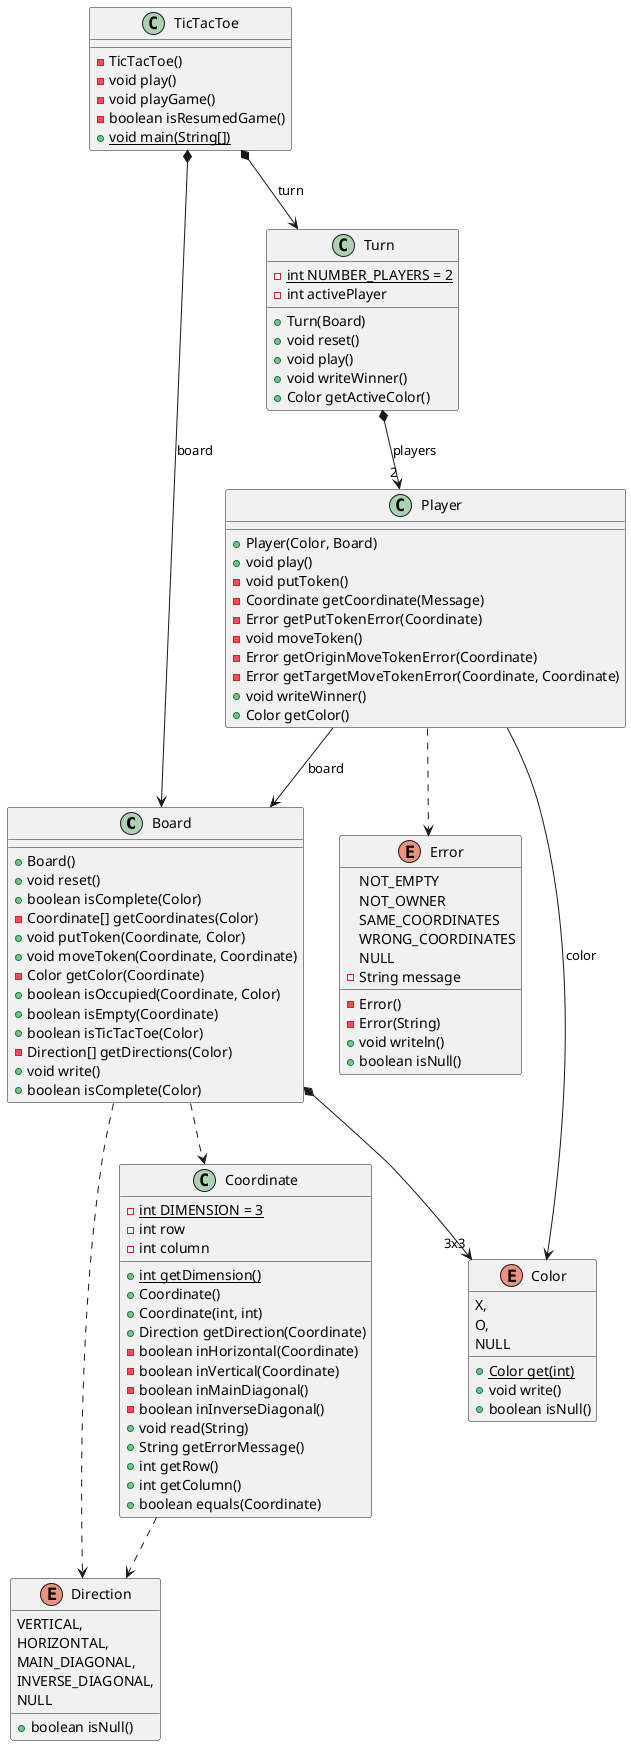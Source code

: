 @startuml

class Board {
	+ Board() 
	+ void reset() 
	+ boolean isComplete(Color)
	- Coordinate[] getCoordinates(Color)
	+ void putToken(Coordinate, Color)
	+ void moveToken(Coordinate, Coordinate) 
	- Color getColor(Coordinate) 
	+ boolean isOccupied(Coordinate, Color) 
	+ boolean isEmpty(Coordinate)
	+ boolean isTicTacToe(Color) 
	- Direction[] getDirections(Color)
	+ void write()
	+ boolean isComplete(Color)
}

enum Color {
	X,
	O,
	NULL
	+ {static} Color get(int)
	+ void write() 
	+ boolean isNull()
}


class Coordinate {
	- {static} int DIMENSION = 3
	- int row
	- int column
	+ {static} int getDimension()
	+ Coordinate() 
	+ Coordinate(int, int) 
	+ Direction getDirection(Coordinate)
	- boolean inHorizontal(Coordinate)
	- boolean inVertical(Coordinate)
	- boolean inMainDiagonal() 
	- boolean inInverseDiagonal() 
	+ void read(String)
	+ String getErrorMessage() 
	+ int getRow()
	+ int getColumn()
	+ boolean equals(Coordinate)
}

enum Direction {
	VERTICAL,
	HORIZONTAL,
	MAIN_DIAGONAL,
	INVERSE_DIAGONAL,
	NULL
	+ boolean isNull() 
}

enum Error {
	NOT_EMPTY
	NOT_OWNER
	SAME_COORDINATES
	WRONG_COORDINATES
	NULL
	- String message
	- Error()
	- Error(String)
	+ void writeln()
	+ boolean isNull()
}

class Player {
	+ Player(Color, Board)
	+ void play() 
	- void putToken()
	- Coordinate getCoordinate(Message) 
	- Error getPutTokenError(Coordinate)
	- void moveToken() 
	- Error getOriginMoveTokenError(Coordinate) 
	- Error getTargetMoveTokenError(Coordinate, Coordinate)
	+ void writeWinner() 
	+ Color getColor() 
}

class TicTacToe {
	- TicTacToe() 
	- void play() 
	- void playGame() 
	- boolean isResumedGame() 
	+ {static} void main(String[])
}

class Turn {
	- {static} int NUMBER_PLAYERS = 2
	- int activePlayer
	+ Turn(Board) 
	+ void reset()
	+ void play()
	+ void writeWinner()
	+ Color getActiveColor() 
}

TicTacToe *-down-> Turn : turn
TicTacToe *-down-> Board : board
Turn *-down-> "2" Player : players
Player -down-> Board : board
Player -down-> Color : color
Player ..> Error
Board *-down-> "3x3" Color
Board ..> Coordinate
Board ..> Direction
Coordinate ..> Direction
@enduml